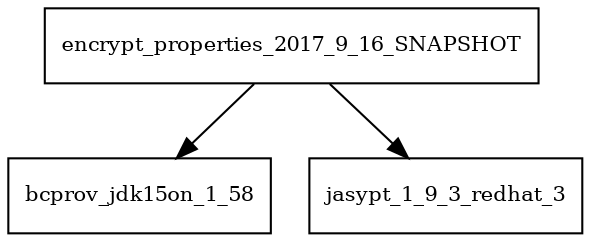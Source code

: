 digraph encrypt_properties_2017_9_16_SNAPSHOT_dependencies {
  node [shape = box, fontsize=10.0];
  encrypt_properties_2017_9_16_SNAPSHOT -> bcprov_jdk15on_1_58;
  encrypt_properties_2017_9_16_SNAPSHOT -> jasypt_1_9_3_redhat_3;
}
